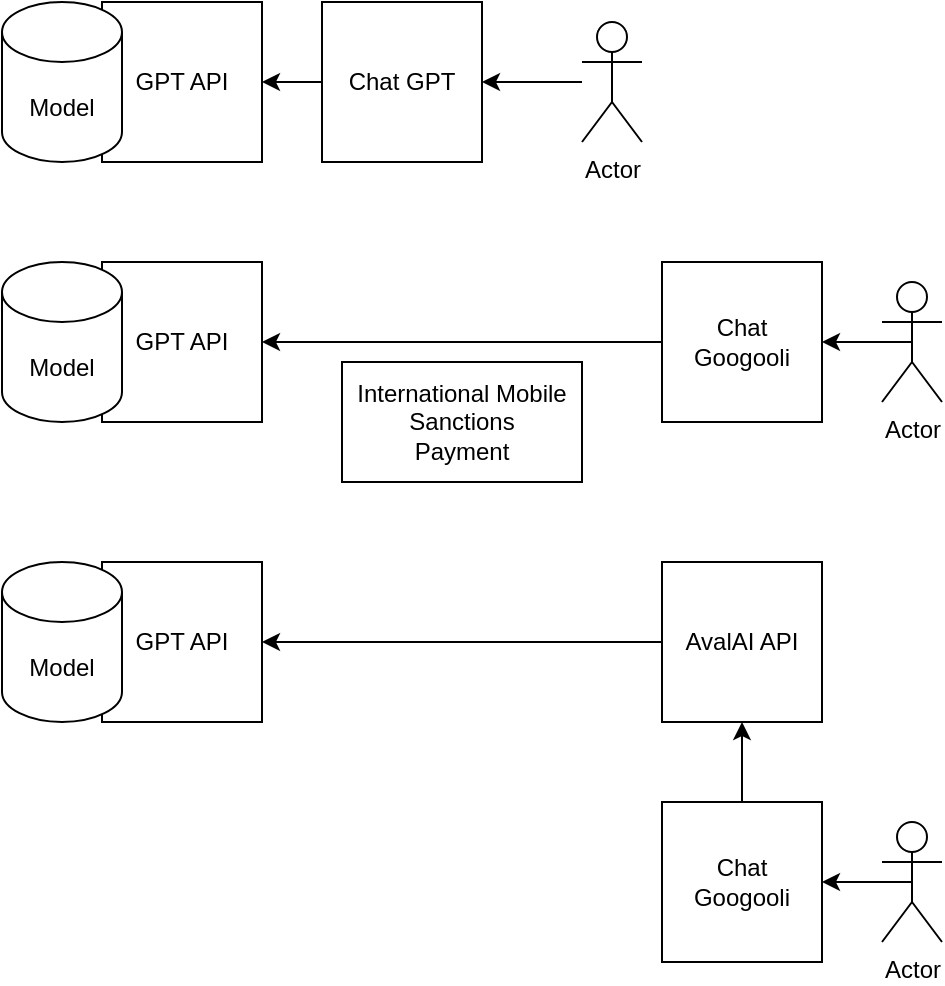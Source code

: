 <mxfile version="25.0.3">
  <diagram name="Page-1" id="25TgqNSh_QcLrl_1FV53">
    <mxGraphModel dx="1050" dy="557" grid="1" gridSize="10" guides="1" tooltips="1" connect="1" arrows="1" fold="1" page="1" pageScale="1" pageWidth="850" pageHeight="1100" math="0" shadow="0">
      <root>
        <mxCell id="0" />
        <mxCell id="1" parent="0" />
        <mxCell id="-7PfaRDhcwgCqptokeeb-1" value="GPT API" style="whiteSpace=wrap;html=1;aspect=fixed;" vertex="1" parent="1">
          <mxGeometry x="80" y="40" width="80" height="80" as="geometry" />
        </mxCell>
        <mxCell id="-7PfaRDhcwgCqptokeeb-12" style="edgeStyle=orthogonalEdgeStyle;rounded=0;orthogonalLoop=1;jettySize=auto;html=1;exitX=0;exitY=0.5;exitDx=0;exitDy=0;entryX=1;entryY=0.5;entryDx=0;entryDy=0;" edge="1" parent="1" source="-7PfaRDhcwgCqptokeeb-2" target="-7PfaRDhcwgCqptokeeb-1">
          <mxGeometry relative="1" as="geometry" />
        </mxCell>
        <mxCell id="-7PfaRDhcwgCqptokeeb-2" value="Chat GPT" style="whiteSpace=wrap;html=1;aspect=fixed;" vertex="1" parent="1">
          <mxGeometry x="190" y="40" width="80" height="80" as="geometry" />
        </mxCell>
        <mxCell id="-7PfaRDhcwgCqptokeeb-11" style="edgeStyle=orthogonalEdgeStyle;rounded=0;orthogonalLoop=1;jettySize=auto;html=1;entryX=1;entryY=0.5;entryDx=0;entryDy=0;" edge="1" parent="1" source="-7PfaRDhcwgCqptokeeb-3" target="-7PfaRDhcwgCqptokeeb-2">
          <mxGeometry relative="1" as="geometry" />
        </mxCell>
        <mxCell id="-7PfaRDhcwgCqptokeeb-3" value="Actor" style="shape=umlActor;verticalLabelPosition=bottom;verticalAlign=top;html=1;outlineConnect=0;" vertex="1" parent="1">
          <mxGeometry x="320" y="50" width="30" height="60" as="geometry" />
        </mxCell>
        <mxCell id="-7PfaRDhcwgCqptokeeb-4" value="GPT API" style="whiteSpace=wrap;html=1;aspect=fixed;" vertex="1" parent="1">
          <mxGeometry x="80" y="170" width="80" height="80" as="geometry" />
        </mxCell>
        <mxCell id="-7PfaRDhcwgCqptokeeb-10" style="edgeStyle=orthogonalEdgeStyle;rounded=0;orthogonalLoop=1;jettySize=auto;html=1;exitX=0;exitY=0.5;exitDx=0;exitDy=0;entryX=1;entryY=0.5;entryDx=0;entryDy=0;" edge="1" parent="1" source="-7PfaRDhcwgCqptokeeb-7" target="-7PfaRDhcwgCqptokeeb-4">
          <mxGeometry relative="1" as="geometry" />
        </mxCell>
        <mxCell id="-7PfaRDhcwgCqptokeeb-7" value="Chat&lt;div&gt;Googooli&lt;/div&gt;" style="whiteSpace=wrap;html=1;aspect=fixed;" vertex="1" parent="1">
          <mxGeometry x="360" y="170" width="80" height="80" as="geometry" />
        </mxCell>
        <mxCell id="-7PfaRDhcwgCqptokeeb-19" style="edgeStyle=orthogonalEdgeStyle;rounded=0;orthogonalLoop=1;jettySize=auto;html=1;exitX=0.5;exitY=0.5;exitDx=0;exitDy=0;exitPerimeter=0;entryX=1;entryY=0.5;entryDx=0;entryDy=0;" edge="1" parent="1" source="-7PfaRDhcwgCqptokeeb-9" target="-7PfaRDhcwgCqptokeeb-7">
          <mxGeometry relative="1" as="geometry" />
        </mxCell>
        <mxCell id="-7PfaRDhcwgCqptokeeb-9" value="Actor" style="shape=umlActor;verticalLabelPosition=bottom;verticalAlign=top;html=1;outlineConnect=0;" vertex="1" parent="1">
          <mxGeometry x="470" y="180" width="30" height="60" as="geometry" />
        </mxCell>
        <mxCell id="-7PfaRDhcwgCqptokeeb-13" value="International Mobile&lt;div&gt;Sanctions&lt;/div&gt;&lt;div&gt;Payment&lt;/div&gt;" style="rounded=0;whiteSpace=wrap;html=1;" vertex="1" parent="1">
          <mxGeometry x="200" y="220" width="120" height="60" as="geometry" />
        </mxCell>
        <mxCell id="-7PfaRDhcwgCqptokeeb-14" value="GPT API" style="whiteSpace=wrap;html=1;aspect=fixed;" vertex="1" parent="1">
          <mxGeometry x="80" y="320" width="80" height="80" as="geometry" />
        </mxCell>
        <mxCell id="-7PfaRDhcwgCqptokeeb-22" style="edgeStyle=orthogonalEdgeStyle;rounded=0;orthogonalLoop=1;jettySize=auto;html=1;exitX=0.5;exitY=0;exitDx=0;exitDy=0;entryX=0.5;entryY=1;entryDx=0;entryDy=0;" edge="1" parent="1" source="-7PfaRDhcwgCqptokeeb-16" target="-7PfaRDhcwgCqptokeeb-20">
          <mxGeometry relative="1" as="geometry" />
        </mxCell>
        <mxCell id="-7PfaRDhcwgCqptokeeb-16" value="Chat&lt;div&gt;Googooli&lt;/div&gt;" style="whiteSpace=wrap;html=1;aspect=fixed;" vertex="1" parent="1">
          <mxGeometry x="360" y="440" width="80" height="80" as="geometry" />
        </mxCell>
        <mxCell id="-7PfaRDhcwgCqptokeeb-23" style="edgeStyle=orthogonalEdgeStyle;rounded=0;orthogonalLoop=1;jettySize=auto;html=1;exitX=0.5;exitY=0.5;exitDx=0;exitDy=0;exitPerimeter=0;entryX=1;entryY=0.5;entryDx=0;entryDy=0;" edge="1" parent="1" source="-7PfaRDhcwgCqptokeeb-17" target="-7PfaRDhcwgCqptokeeb-16">
          <mxGeometry relative="1" as="geometry" />
        </mxCell>
        <mxCell id="-7PfaRDhcwgCqptokeeb-17" value="Actor" style="shape=umlActor;verticalLabelPosition=bottom;verticalAlign=top;html=1;outlineConnect=0;" vertex="1" parent="1">
          <mxGeometry x="470" y="450" width="30" height="60" as="geometry" />
        </mxCell>
        <mxCell id="-7PfaRDhcwgCqptokeeb-21" style="edgeStyle=orthogonalEdgeStyle;rounded=0;orthogonalLoop=1;jettySize=auto;html=1;exitX=0;exitY=0.5;exitDx=0;exitDy=0;entryX=1;entryY=0.5;entryDx=0;entryDy=0;" edge="1" parent="1" source="-7PfaRDhcwgCqptokeeb-20" target="-7PfaRDhcwgCqptokeeb-14">
          <mxGeometry relative="1" as="geometry" />
        </mxCell>
        <mxCell id="-7PfaRDhcwgCqptokeeb-20" value="AvalAI API" style="whiteSpace=wrap;html=1;aspect=fixed;" vertex="1" parent="1">
          <mxGeometry x="360" y="320" width="80" height="80" as="geometry" />
        </mxCell>
        <mxCell id="-7PfaRDhcwgCqptokeeb-24" value="Model" style="shape=cylinder3;whiteSpace=wrap;html=1;boundedLbl=1;backgroundOutline=1;size=15;" vertex="1" parent="1">
          <mxGeometry x="30" y="40" width="60" height="80" as="geometry" />
        </mxCell>
        <mxCell id="-7PfaRDhcwgCqptokeeb-25" value="Model" style="shape=cylinder3;whiteSpace=wrap;html=1;boundedLbl=1;backgroundOutline=1;size=15;" vertex="1" parent="1">
          <mxGeometry x="30" y="170" width="60" height="80" as="geometry" />
        </mxCell>
        <mxCell id="-7PfaRDhcwgCqptokeeb-26" value="Model" style="shape=cylinder3;whiteSpace=wrap;html=1;boundedLbl=1;backgroundOutline=1;size=15;" vertex="1" parent="1">
          <mxGeometry x="30" y="320" width="60" height="80" as="geometry" />
        </mxCell>
      </root>
    </mxGraphModel>
  </diagram>
</mxfile>
